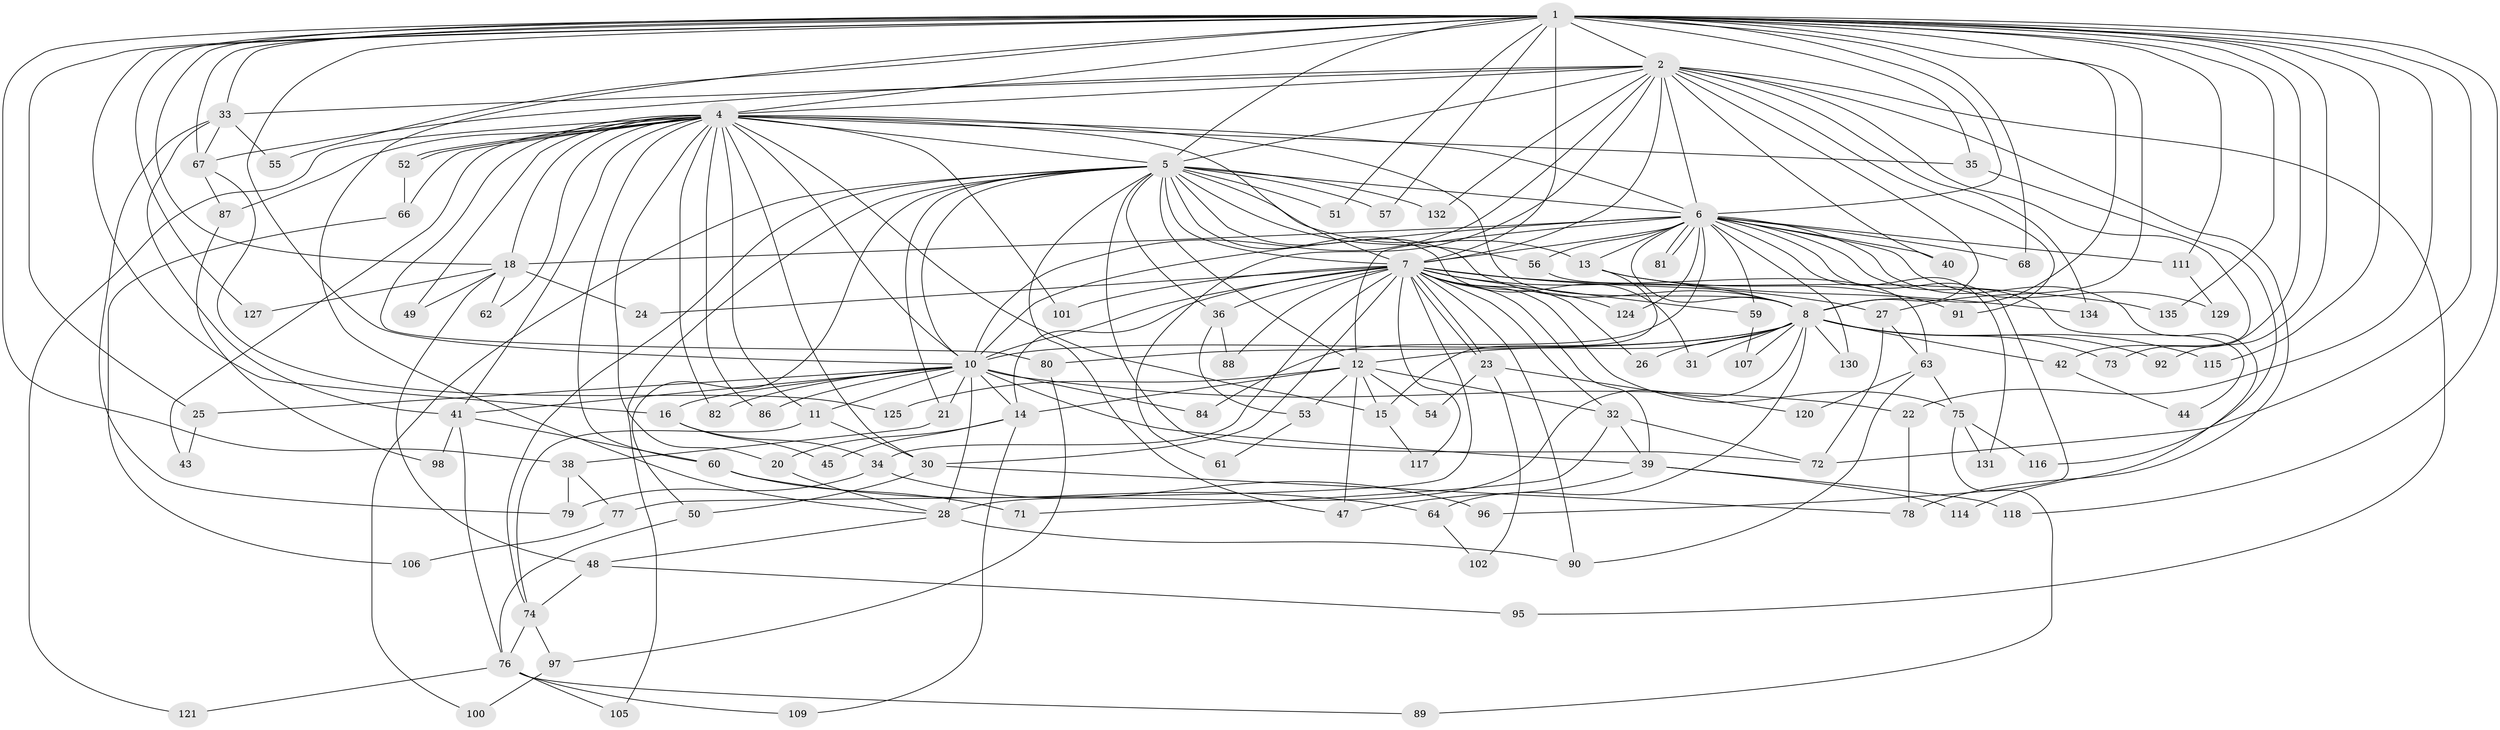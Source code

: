 // original degree distribution, {23: 0.014814814814814815, 18: 0.007407407407407408, 19: 0.014814814814814815, 28: 0.007407407407407408, 25: 0.007407407407407408, 27: 0.007407407407407408, 21: 0.014814814814814815, 4: 0.11851851851851852, 9: 0.007407407407407408, 5: 0.05925925925925926, 6: 0.02962962962962963, 3: 0.1925925925925926, 8: 0.007407407407407408, 2: 0.5037037037037037, 7: 0.007407407407407408}
// Generated by graph-tools (version 1.1) at 2025/41/03/06/25 10:41:40]
// undirected, 107 vertices, 244 edges
graph export_dot {
graph [start="1"]
  node [color=gray90,style=filled];
  1 [super="+3"];
  2 [super="+108"];
  4 [super="+37"];
  5 [super="+122"];
  6 [super="+110"];
  7 [super="+9"];
  8 [super="+19"];
  10 [super="+85"];
  11;
  12 [super="+29"];
  13 [super="+83"];
  14 [super="+126"];
  15 [super="+46"];
  16 [super="+17"];
  18 [super="+94"];
  20 [super="+113"];
  21;
  22 [super="+133"];
  23 [super="+69"];
  24;
  25;
  26;
  27;
  28 [super="+65"];
  30 [super="+112"];
  31;
  32 [super="+104"];
  33;
  34;
  35;
  36;
  38;
  39 [super="+70"];
  40;
  41 [super="+58"];
  42;
  43;
  44;
  45;
  47;
  48;
  49;
  50;
  51;
  52;
  53;
  54;
  55;
  56;
  57;
  59;
  60;
  61;
  62;
  63 [super="+103"];
  64;
  66;
  67;
  68;
  71;
  72 [super="+123"];
  73;
  74 [super="+99"];
  75;
  76 [super="+119"];
  77;
  78 [super="+93"];
  79 [super="+128"];
  80;
  81;
  82;
  84;
  86;
  87;
  88;
  89;
  90;
  91;
  92;
  95;
  96;
  97;
  98;
  100;
  101;
  102;
  105;
  106;
  107;
  109;
  111;
  114;
  115;
  116;
  117;
  118;
  120;
  121;
  124;
  125;
  127;
  129;
  130;
  131;
  132;
  134;
  135;
  1 -- 2 [weight=2];
  1 -- 4 [weight=2];
  1 -- 5 [weight=2];
  1 -- 6 [weight=2];
  1 -- 7 [weight=4];
  1 -- 8 [weight=3];
  1 -- 10 [weight=2];
  1 -- 16 [weight=2];
  1 -- 18;
  1 -- 25;
  1 -- 27;
  1 -- 33;
  1 -- 57;
  1 -- 67;
  1 -- 68;
  1 -- 73;
  1 -- 92;
  1 -- 118;
  1 -- 135;
  1 -- 72;
  1 -- 22;
  1 -- 28;
  1 -- 35;
  1 -- 38;
  1 -- 111;
  1 -- 51;
  1 -- 115;
  1 -- 55;
  1 -- 127;
  2 -- 4;
  2 -- 5;
  2 -- 6;
  2 -- 7 [weight=2];
  2 -- 8;
  2 -- 10;
  2 -- 33;
  2 -- 40;
  2 -- 42;
  2 -- 61;
  2 -- 78;
  2 -- 91;
  2 -- 95;
  2 -- 134;
  2 -- 67;
  2 -- 132;
  4 -- 5;
  4 -- 6;
  4 -- 7 [weight=3];
  4 -- 8;
  4 -- 10;
  4 -- 11;
  4 -- 15;
  4 -- 20;
  4 -- 30;
  4 -- 35;
  4 -- 41;
  4 -- 43;
  4 -- 49;
  4 -- 52;
  4 -- 52;
  4 -- 60;
  4 -- 62;
  4 -- 80;
  4 -- 82;
  4 -- 86;
  4 -- 87;
  4 -- 101;
  4 -- 121;
  4 -- 66;
  4 -- 18;
  5 -- 6;
  5 -- 7 [weight=2];
  5 -- 8;
  5 -- 10;
  5 -- 13 [weight=2];
  5 -- 21;
  5 -- 31;
  5 -- 36;
  5 -- 50;
  5 -- 51;
  5 -- 56;
  5 -- 57;
  5 -- 72;
  5 -- 100;
  5 -- 105;
  5 -- 132;
  5 -- 47;
  5 -- 12;
  5 -- 74;
  6 -- 7 [weight=2];
  6 -- 8;
  6 -- 10;
  6 -- 12 [weight=2];
  6 -- 13;
  6 -- 18;
  6 -- 40;
  6 -- 44;
  6 -- 56;
  6 -- 59;
  6 -- 68;
  6 -- 81;
  6 -- 81;
  6 -- 84;
  6 -- 96;
  6 -- 111;
  6 -- 114;
  6 -- 129;
  6 -- 130;
  6 -- 131;
  6 -- 124;
  7 -- 8 [weight=2];
  7 -- 10 [weight=2];
  7 -- 23 [weight=2];
  7 -- 23;
  7 -- 24;
  7 -- 26;
  7 -- 27;
  7 -- 30;
  7 -- 36;
  7 -- 90;
  7 -- 101;
  7 -- 124;
  7 -- 135;
  7 -- 75;
  7 -- 77;
  7 -- 88;
  7 -- 32;
  7 -- 34;
  7 -- 39;
  7 -- 117;
  7 -- 59;
  7 -- 14;
  8 -- 10;
  8 -- 12;
  8 -- 26;
  8 -- 31;
  8 -- 42;
  8 -- 64;
  8 -- 73;
  8 -- 92;
  8 -- 107;
  8 -- 115;
  8 -- 130;
  8 -- 80;
  8 -- 28;
  10 -- 11;
  10 -- 14;
  10 -- 16;
  10 -- 21;
  10 -- 22 [weight=2];
  10 -- 25;
  10 -- 28 [weight=2];
  10 -- 39;
  10 -- 82;
  10 -- 84;
  10 -- 86;
  10 -- 41;
  11 -- 74;
  11 -- 30;
  12 -- 14;
  12 -- 15;
  12 -- 47;
  12 -- 53;
  12 -- 54;
  12 -- 32;
  12 -- 125;
  13 -- 134;
  13 -- 91;
  13 -- 15;
  14 -- 20;
  14 -- 45;
  14 -- 109;
  15 -- 117;
  16 -- 45;
  16 -- 34;
  18 -- 24;
  18 -- 48;
  18 -- 49;
  18 -- 62;
  18 -- 127;
  20 -- 28;
  21 -- 38;
  22 -- 78;
  23 -- 54;
  23 -- 102;
  23 -- 120;
  25 -- 43;
  27 -- 63;
  27 -- 72;
  28 -- 48;
  28 -- 90;
  30 -- 50;
  30 -- 78;
  32 -- 71;
  32 -- 39;
  32 -- 72;
  33 -- 41;
  33 -- 55;
  33 -- 67;
  33 -- 79;
  34 -- 79;
  34 -- 96;
  35 -- 116;
  36 -- 53;
  36 -- 88;
  38 -- 77;
  38 -- 79;
  39 -- 47;
  39 -- 114;
  39 -- 118;
  41 -- 98;
  41 -- 60;
  41 -- 76;
  42 -- 44;
  48 -- 74;
  48 -- 95;
  50 -- 76;
  52 -- 66;
  53 -- 61;
  56 -- 63;
  59 -- 107;
  60 -- 64;
  60 -- 71;
  63 -- 75;
  63 -- 120;
  63 -- 90;
  64 -- 102;
  66 -- 106;
  67 -- 87;
  67 -- 125;
  74 -- 97;
  74 -- 76;
  75 -- 89;
  75 -- 116;
  75 -- 131;
  76 -- 89;
  76 -- 105;
  76 -- 109;
  76 -- 121;
  77 -- 106;
  80 -- 97;
  87 -- 98;
  97 -- 100;
  111 -- 129;
}
